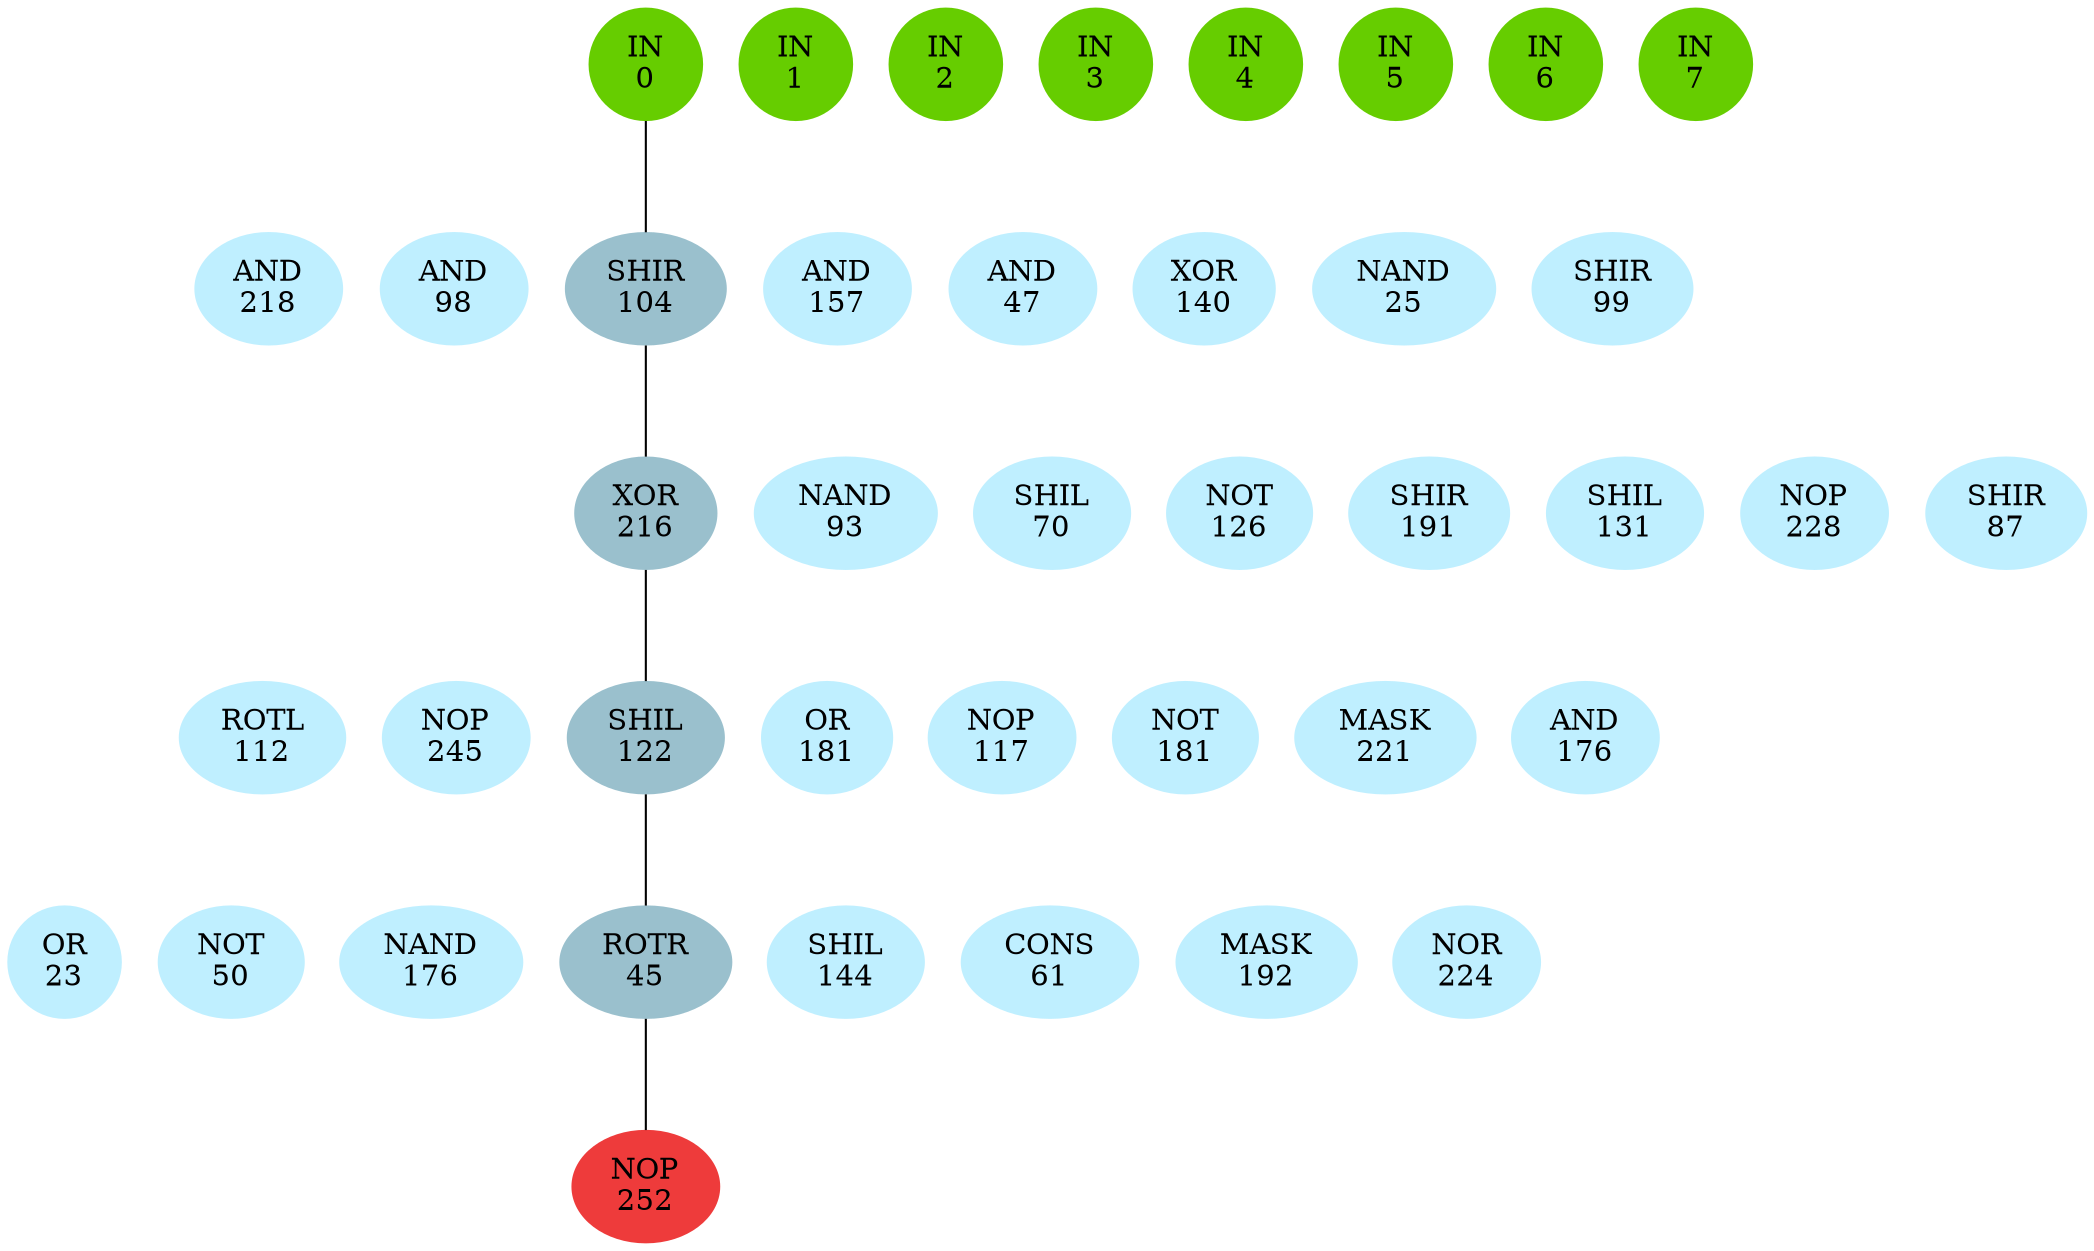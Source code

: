 graph EACircuit {
rankdir=BT;
ranksep=0.75;
ordering=out;
splines=polyline;
node [style=filled, color=lightblue2];

{ rank=same;
node [color=chartreuse3];
"-1_0"[label="IN\n0"];
node [color=chartreuse3];
"-1_1"[label="IN\n1"];
node [color=chartreuse3];
"-1_2"[label="IN\n2"];
node [color=chartreuse3];
"-1_3"[label="IN\n3"];
node [color=chartreuse3];
"-1_4"[label="IN\n4"];
node [color=chartreuse3];
"-1_5"[label="IN\n5"];
node [color=chartreuse3];
"-1_6"[label="IN\n6"];
node [color=chartreuse3];
"-1_7"[label="IN\n7"];
}
{ rank=same;
node [color=lightblue1];
"0_0"[label="AND\n218"];
node [color=lightblue1];
"0_1"[label="AND\n98"];
node [color=lightblue3];
"0_2"[label="SHIR\n104"];
node [color=lightblue1];
"0_3"[label="AND\n157"];
node [color=lightblue1];
"0_4"[label="AND\n47"];
node [color=lightblue1];
"0_5"[label="XOR\n140"];
node [color=lightblue1];
"0_6"[label="NAND\n25"];
node [color=lightblue1];
"0_7"[label="SHIR\n99"];
}
{ rank=same;
node [color=lightblue3];
"1_0"[label="XOR\n216"];
node [color=lightblue1];
"1_1"[label="NAND\n93"];
node [color=lightblue1];
"1_2"[label="SHIL\n70"];
node [color=lightblue1];
"1_3"[label="NOT\n126"];
node [color=lightblue1];
"1_4"[label="SHIR\n191"];
node [color=lightblue1];
"1_5"[label="SHIL\n131"];
node [color=lightblue1];
"1_6"[label="NOP\n228"];
node [color=lightblue1];
"1_7"[label="SHIR\n87"];
}
{ rank=same;
node [color=lightblue1];
"2_0"[label="ROTL\n112"];
node [color=lightblue1];
"2_1"[label="NOP\n245"];
node [color=lightblue3];
"2_2"[label="SHIL\n122"];
node [color=lightblue1];
"2_3"[label="OR\n181"];
node [color=lightblue1];
"2_4"[label="NOP\n117"];
node [color=lightblue1];
"2_5"[label="NOT\n181"];
node [color=lightblue1];
"2_6"[label="MASK\n221"];
node [color=lightblue1];
"2_7"[label="AND\n176"];
}
{ rank=same;
node [color=lightblue1];
"3_0"[label="OR\n23"];
node [color=lightblue1];
"3_1"[label="NOT\n50"];
node [color=lightblue1];
"3_2"[label="NAND\n176"];
node [color=lightblue3];
"3_3"[label="ROTR\n45"];
node [color=lightblue1];
"3_4"[label="SHIL\n144"];
node [color=lightblue1];
"3_5"[label="CONS\n61"];
node [color=lightblue1];
"3_6"[label="MASK\n192"];
node [color=lightblue1];
"3_7"[label="NOR\n224"];
}
{ rank=same;
node [color=brown2];
"4_0"[label="NOP\n252"];
}
edge[style=invis];
"-1_0" -- "-1_1" -- "-1_2" -- "-1_3" -- "-1_4" -- "-1_5" -- "-1_6" -- "-1_7";
"0_0" -- "0_1" -- "0_2" -- "0_3" -- "0_4" -- "0_5" -- "0_6" -- "0_7";
"1_0" -- "1_1" -- "1_2" -- "1_3" -- "1_4" -- "1_5" -- "1_6" -- "1_7";
"2_0" -- "2_1" -- "2_2" -- "2_3" -- "2_4" -- "2_5" -- "2_6" -- "2_7";
"3_0" -- "3_1" -- "3_2" -- "3_3" -- "3_4" -- "3_5" -- "3_6" -- "3_7";
"4_0" -- "4_0";
edge[style=solid];
"0_2" -- "-1_0";
"1_0" -- "0_2";
"2_2" -- "1_0";
"3_3" -- "2_2";
"4_0" -- "3_3";
}